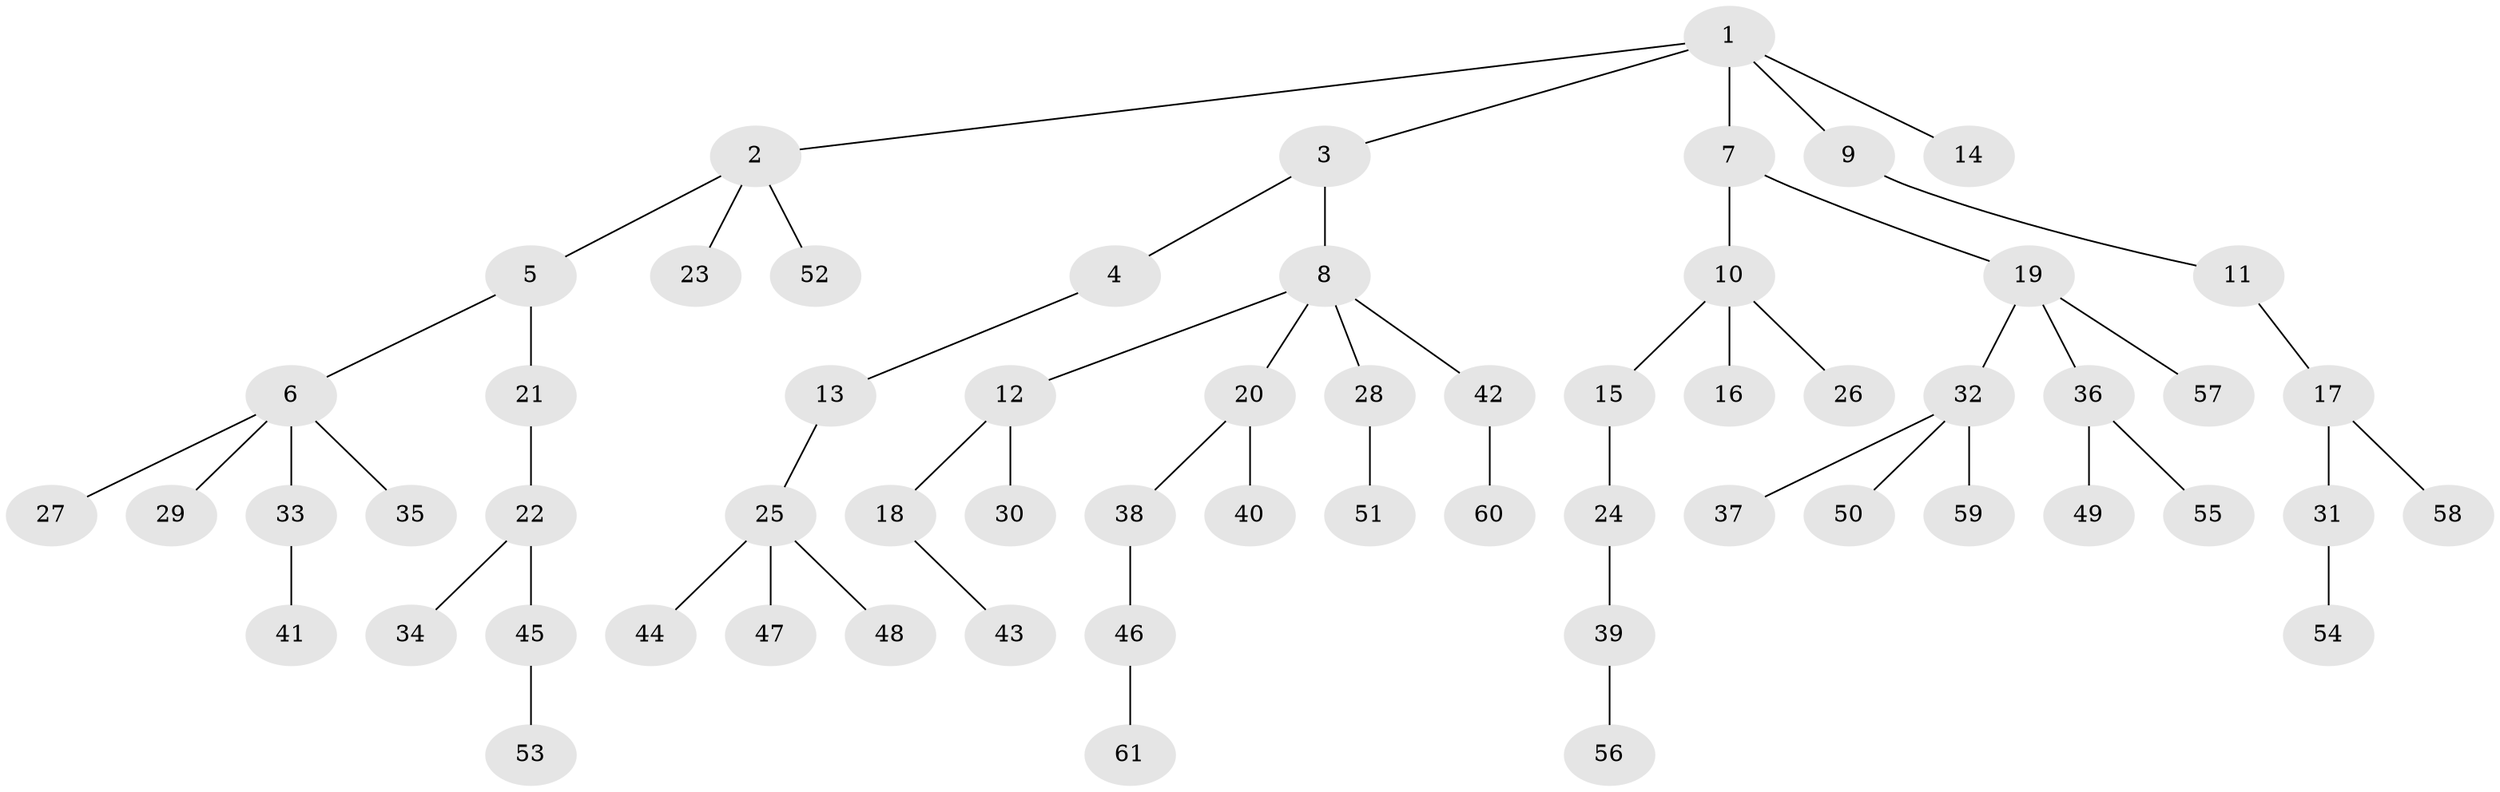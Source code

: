 // Generated by graph-tools (version 1.1) at 2025/50/03/09/25 03:50:17]
// undirected, 61 vertices, 60 edges
graph export_dot {
graph [start="1"]
  node [color=gray90,style=filled];
  1;
  2;
  3;
  4;
  5;
  6;
  7;
  8;
  9;
  10;
  11;
  12;
  13;
  14;
  15;
  16;
  17;
  18;
  19;
  20;
  21;
  22;
  23;
  24;
  25;
  26;
  27;
  28;
  29;
  30;
  31;
  32;
  33;
  34;
  35;
  36;
  37;
  38;
  39;
  40;
  41;
  42;
  43;
  44;
  45;
  46;
  47;
  48;
  49;
  50;
  51;
  52;
  53;
  54;
  55;
  56;
  57;
  58;
  59;
  60;
  61;
  1 -- 2;
  1 -- 3;
  1 -- 7;
  1 -- 9;
  1 -- 14;
  2 -- 5;
  2 -- 23;
  2 -- 52;
  3 -- 4;
  3 -- 8;
  4 -- 13;
  5 -- 6;
  5 -- 21;
  6 -- 27;
  6 -- 29;
  6 -- 33;
  6 -- 35;
  7 -- 10;
  7 -- 19;
  8 -- 12;
  8 -- 20;
  8 -- 28;
  8 -- 42;
  9 -- 11;
  10 -- 15;
  10 -- 16;
  10 -- 26;
  11 -- 17;
  12 -- 18;
  12 -- 30;
  13 -- 25;
  15 -- 24;
  17 -- 31;
  17 -- 58;
  18 -- 43;
  19 -- 32;
  19 -- 36;
  19 -- 57;
  20 -- 38;
  20 -- 40;
  21 -- 22;
  22 -- 34;
  22 -- 45;
  24 -- 39;
  25 -- 44;
  25 -- 47;
  25 -- 48;
  28 -- 51;
  31 -- 54;
  32 -- 37;
  32 -- 50;
  32 -- 59;
  33 -- 41;
  36 -- 49;
  36 -- 55;
  38 -- 46;
  39 -- 56;
  42 -- 60;
  45 -- 53;
  46 -- 61;
}

